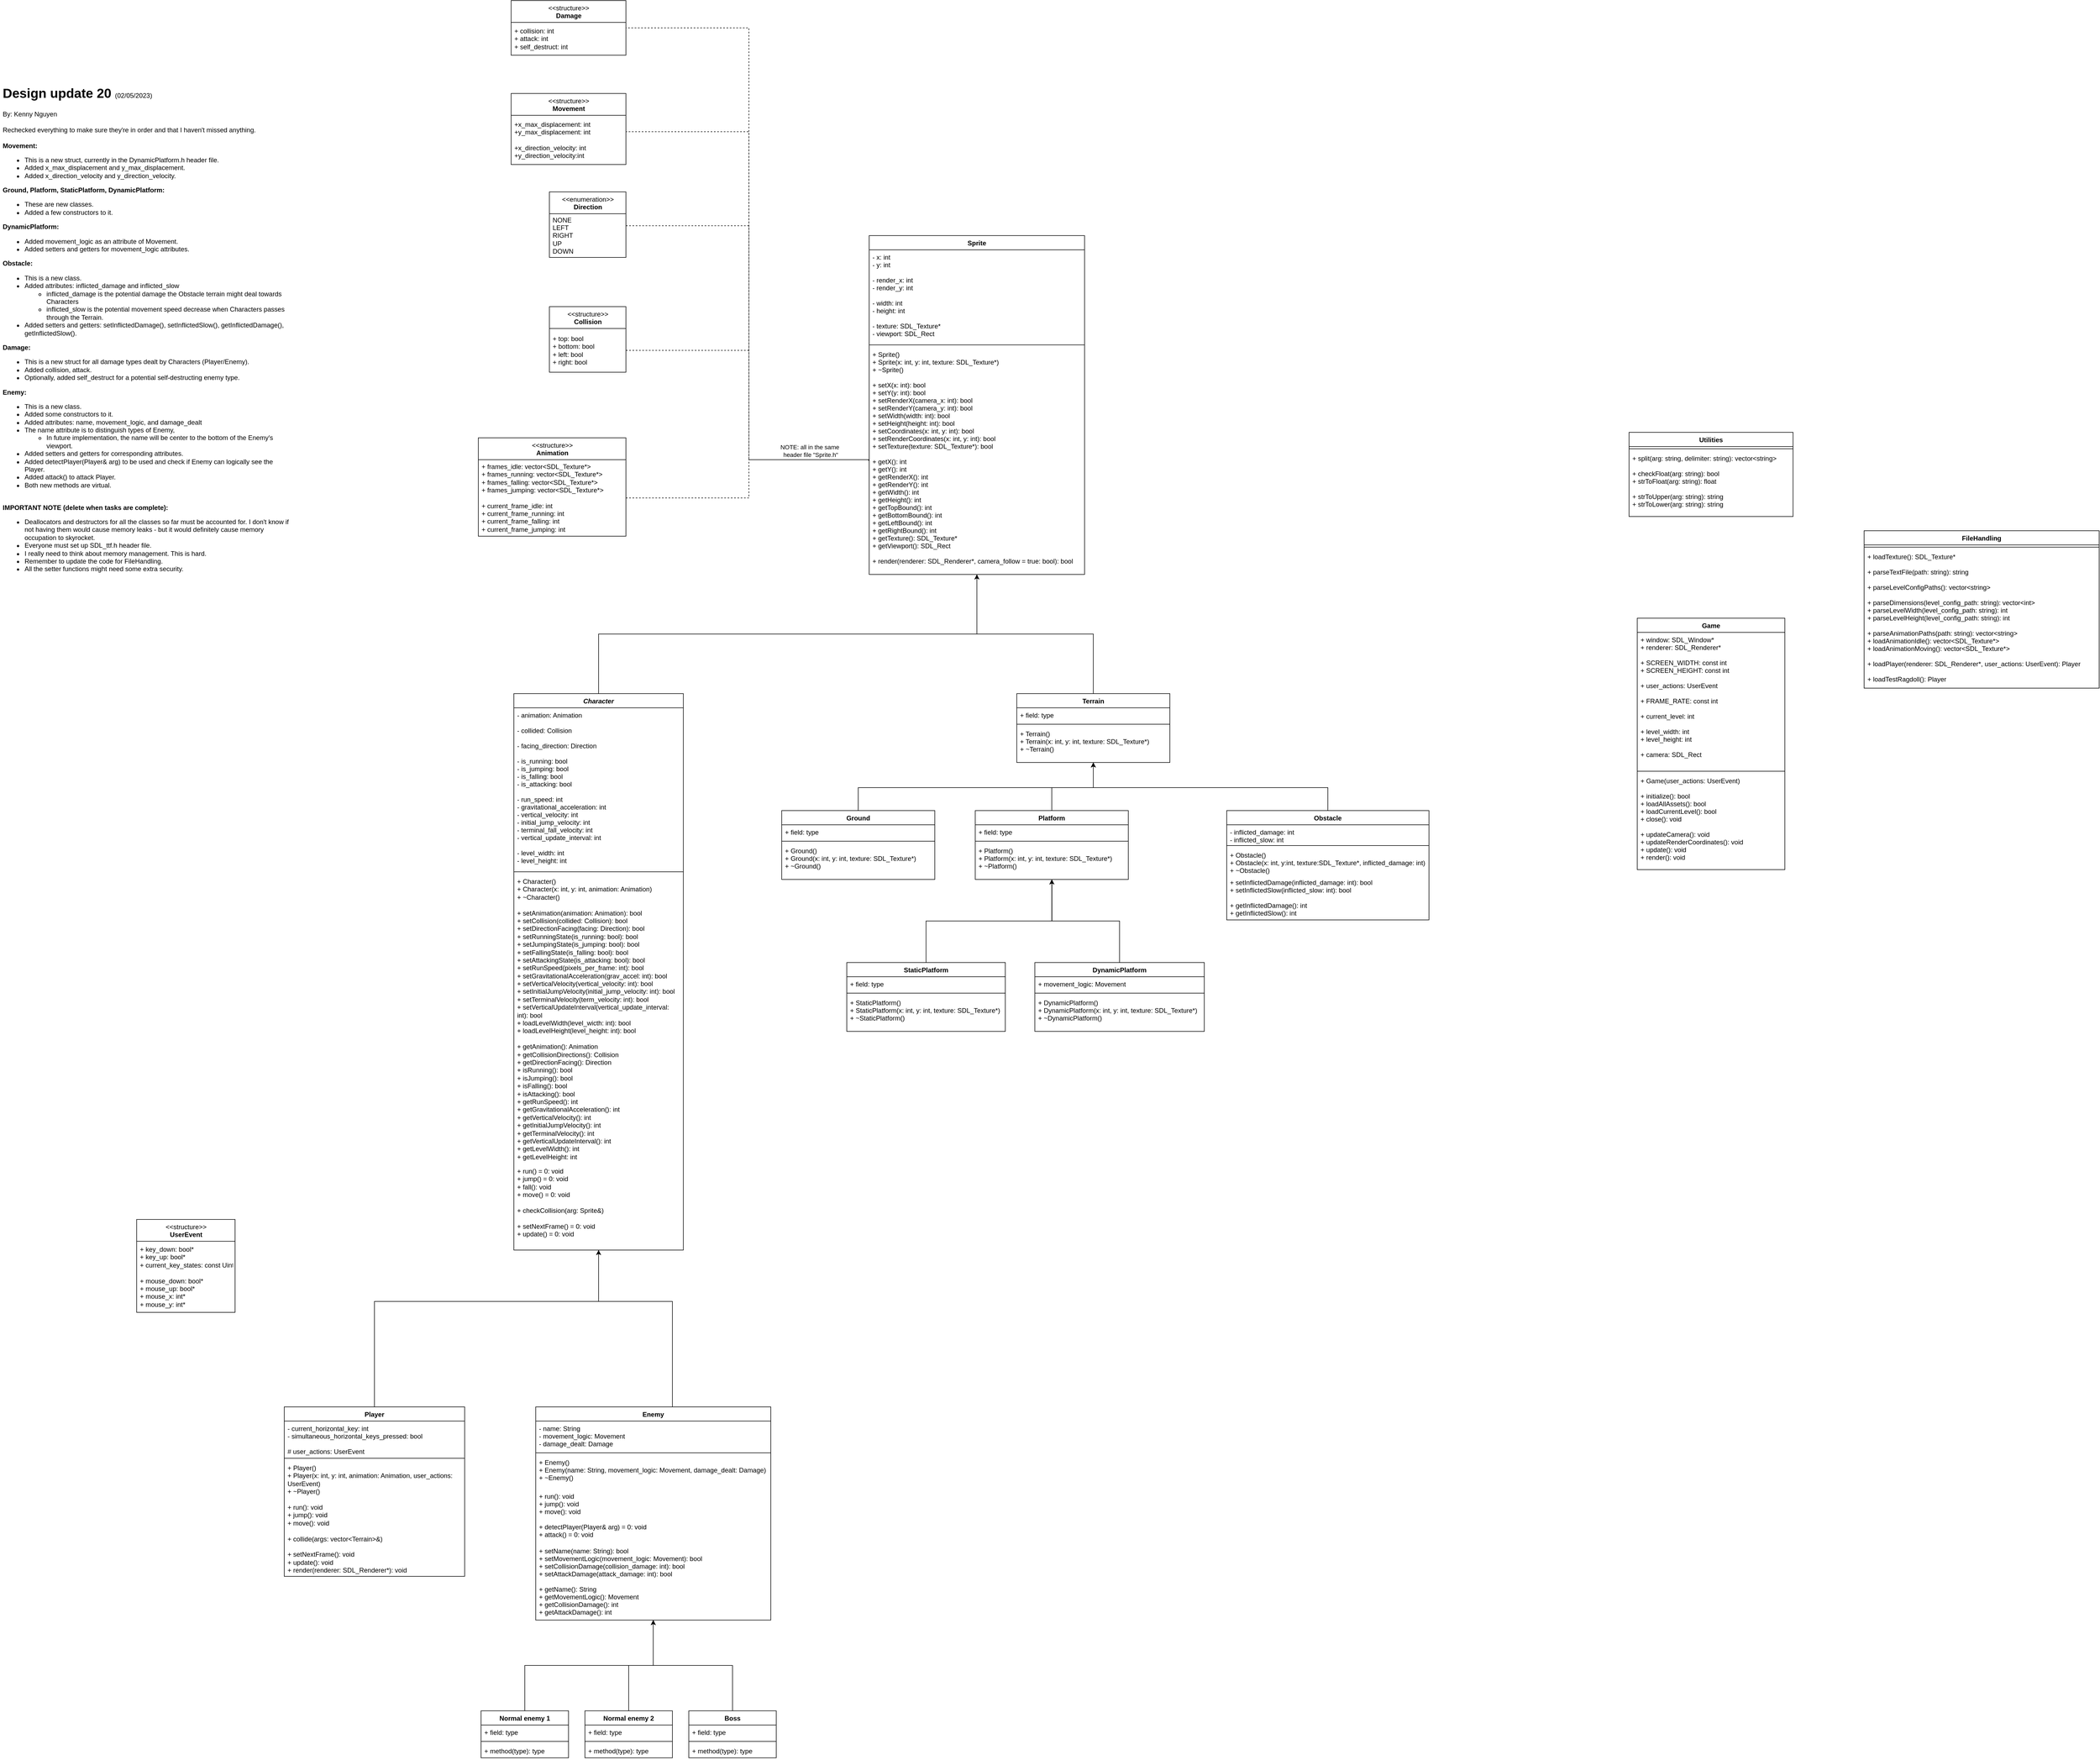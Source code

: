 <mxfile version="20.8.16" type="device"><diagram id="c8oBW-qjvavsfD2tW6SP" name="Page-1"><mxGraphModel dx="2528" dy="1613" grid="1" gridSize="10" guides="1" tooltips="1" connect="1" arrows="1" fold="1" page="1" pageScale="1" pageWidth="827" pageHeight="1169" math="0" shadow="0"><root><mxCell id="0"/><mxCell id="1" parent="0"/><mxCell id="VmwZhY8e53boBmnFLK-E-12" style="edgeStyle=orthogonalEdgeStyle;rounded=0;orthogonalLoop=1;jettySize=auto;html=1;exitX=0.5;exitY=0;exitDx=0;exitDy=0;entryX=0.5;entryY=1;entryDx=0;entryDy=0;" parent="1" source="VmwZhY8e53boBmnFLK-E-6" target="VmwZhY8e53boBmnFLK-E-1" edge="1"><mxGeometry relative="1" as="geometry"/></mxCell><mxCell id="VmwZhY8e53boBmnFLK-E-29" style="edgeStyle=orthogonalEdgeStyle;rounded=0;orthogonalLoop=1;jettySize=auto;html=1;exitX=0.5;exitY=0;exitDx=0;exitDy=0;entryX=0.5;entryY=1;entryDx=0;entryDy=0;" parent="1" source="VmwZhY8e53boBmnFLK-E-24" target="VmwZhY8e53boBmnFLK-E-1" edge="1"><mxGeometry relative="1" as="geometry"/></mxCell><mxCell id="VmwZhY8e53boBmnFLK-E-1" value="Sprite" style="swimlane;fontStyle=1;align=center;verticalAlign=top;childLayout=stackLayout;horizontal=1;startSize=26;horizontalStack=0;resizeParent=1;resizeParentMax=0;resizeLast=0;collapsible=1;marginBottom=0;" parent="1" vertex="1"><mxGeometry x="450" y="-530" width="394" height="620" as="geometry"/></mxCell><mxCell id="HVqvouQK4SkGRQXr1dEE-7" value="- x: int&#10;- y: int&#10;&#10;- render_x: int&#10;- render_y: int&#10;&#10;- width: int&#10;- height: int&#10;&#10;- texture: SDL_Texture*&#10;- viewport: SDL_Rect&#10;" style="text;strokeColor=none;fillColor=none;align=left;verticalAlign=top;spacingLeft=4;spacingRight=4;overflow=hidden;rotatable=0;points=[[0,0.5],[1,0.5]];portConstraint=eastwest;" parent="VmwZhY8e53boBmnFLK-E-1" vertex="1"><mxGeometry y="26" width="394" height="170" as="geometry"/></mxCell><mxCell id="VmwZhY8e53boBmnFLK-E-3" value="" style="line;strokeWidth=1;fillColor=none;align=left;verticalAlign=middle;spacingTop=-1;spacingLeft=3;spacingRight=3;rotatable=0;labelPosition=right;points=[];portConstraint=eastwest;strokeColor=inherit;" parent="VmwZhY8e53boBmnFLK-E-1" vertex="1"><mxGeometry y="196" width="394" height="8" as="geometry"/></mxCell><mxCell id="VmwZhY8e53boBmnFLK-E-4" value="+ Sprite()&#10;+ Sprite(x: int, y: int, texture: SDL_Texture*)&#10;+ ~Sprite()&#10;&#10;+ setX(x: int): bool&#10;+ setY(y: int): bool&#10;+ setRenderX(camera_x: int): bool&#10;+ setRenderY(camera_y: int): bool&#10;+ setWidth(width: int): bool&#10;+ setHeight(height: int): bool&#10;+ setCoordinates(x: int, y: int): bool&#10;+ setRenderCoordinates(x: int, y: int): bool&#10;+ setTexture(texture: SDL_Texture*): bool&#10;&#10;+ getX(): int&#10;+ getY(): int&#10;+ getRenderX(): int&#10;+ getRenderY(): int&#10;+ getWidth(): int&#10;+ getHeight(): int&#10;+ getTopBound(): int&#10;+ getBottomBound(): int&#10;+ getLeftBound(): int&#10;+ getRightBound(): int&#10;+ getTexture(): SDL_Texture*&#10;+ getViewport(): SDL_Rect&#10;&#10;+ render(renderer: SDL_Renderer*, camera_follow = true: bool): bool" style="text;strokeColor=none;fillColor=none;align=left;verticalAlign=top;spacingLeft=4;spacingRight=4;overflow=hidden;rotatable=0;points=[[0,0.5],[1,0.5]];portConstraint=eastwest;" parent="VmwZhY8e53boBmnFLK-E-1" vertex="1"><mxGeometry y="204" width="394" height="416" as="geometry"/></mxCell><mxCell id="4V4R_JJYXWXnv9Hz5UKI-4" style="edgeStyle=orthogonalEdgeStyle;rounded=0;orthogonalLoop=1;jettySize=auto;html=1;exitX=0.5;exitY=0;exitDx=0;exitDy=0;" parent="1" source="VmwZhY8e53boBmnFLK-E-14" target="VmwZhY8e53boBmnFLK-E-6" edge="1"><mxGeometry relative="1" as="geometry"><Array as="points"><mxPoint x="-455" y="1420"/><mxPoint x="-45" y="1420"/></Array><mxPoint x="-240" y="1280" as="sourcePoint"/></mxGeometry></mxCell><mxCell id="VmwZhY8e53boBmnFLK-E-6" value="Character" style="swimlane;fontStyle=3;align=center;verticalAlign=top;childLayout=stackLayout;horizontal=1;startSize=26;horizontalStack=0;resizeParent=1;resizeParentMax=0;resizeLast=0;collapsible=1;marginBottom=0;" parent="1" vertex="1"><mxGeometry x="-200" y="308" width="310" height="1018" as="geometry"/></mxCell><mxCell id="VmwZhY8e53boBmnFLK-E-7" value="- animation: Animation&#10;&#10;- collided: Collision&#10;&#10;- facing_direction: Direction&#10;&#10;- is_running: bool&#10;- is_jumping: bool&#10;- is_falling: bool&#10;- is_attacking: bool&#10;&#10;- run_speed: int&#10;- gravitational_acceleration: int&#10;- vertical_velocity: int&#10;- initial_jump_velocity: int&#10;- terminal_fall_velocity: int&#10;- vertical_update_interval: int&#10;&#10;- level_width: int&#10;- level_height: int&#10;" style="text;strokeColor=none;fillColor=none;align=left;verticalAlign=top;spacingLeft=4;spacingRight=4;overflow=hidden;rotatable=0;points=[[0,0.5],[1,0.5]];portConstraint=eastwest;" parent="VmwZhY8e53boBmnFLK-E-6" vertex="1"><mxGeometry y="26" width="310" height="296" as="geometry"/></mxCell><mxCell id="VmwZhY8e53boBmnFLK-E-8" value="" style="line;strokeWidth=1;fillColor=none;align=left;verticalAlign=middle;spacingTop=-1;spacingLeft=3;spacingRight=3;rotatable=0;labelPosition=right;points=[];portConstraint=eastwest;strokeColor=inherit;" parent="VmwZhY8e53boBmnFLK-E-6" vertex="1"><mxGeometry y="322" width="310" height="8" as="geometry"/></mxCell><mxCell id="vElbNnLoproLuncp5G4Q-2" value="+ Character()&#10;+ Character(x: int, y: int, animation: Animation)&#10;+ ~Character()&#10;&#10;+ setAnimation(animation: Animation): bool&#10;+ setCollision(collided: Collision): bool&#10;+ setDirectionFacing(facing: Direction): bool&#10;+ setRunningState(is_running: bool): bool&#10;+ setJumpingState(is_jumping: bool): bool&#10;+ setFallingState(is_falling: bool): bool&#10;+ setAttackingState(is_attacking: bool): bool&#10;+ setRunSpeed(pixels_per_frame: int): bool&#10;+ setGravitationalAcceleration(grav_accel: int): bool&#10;+ setVerticalVelocity(vertical_velocity: int): bool&#10;+ setInitialJumpVelocity(initial_jump_velocity: int): bool&#10;+ setTerminalVelocity(term_velocity: int): bool&#10;+ setVerticalUpdateInterval(vertical_update_interval: int): bool&#10;+ loadLevelWidth(level_wicth: int): bool&#10;+ loadLevelHeight(level_height: int): bool&#10;&#10;+ getAnimation(): Animation&#10;+ getCollisionDirections(): Collision&#10;+ getDirectionFacing(): Direction&#10;+ isRunning(): bool&#10;+ isJumping(): bool&#10;+ isFalling(): bool&#10;+ isAttacking(): bool&#10;+ getRunSpeed(): int&#10;+ getGravitationalAcceleration(): int&#10;+ getVerticalVelocity(): int&#10;+ getInitialJumpVelocity(): int&#10;+ getTerminalVelocity(): int&#10;+ getVerticalUpdateInterval(): int&#10;+ getLevelWidth(): int&#10;+ getLevelHeight: int" style="text;strokeColor=none;fillColor=none;align=left;verticalAlign=top;spacingLeft=4;spacingRight=4;overflow=hidden;rotatable=0;points=[[0,0.5],[1,0.5]];portConstraint=eastwest;whiteSpace=wrap;fontStyle=0" parent="VmwZhY8e53boBmnFLK-E-6" vertex="1"><mxGeometry y="330" width="310" height="530" as="geometry"/></mxCell><mxCell id="VmwZhY8e53boBmnFLK-E-9" value="+ run() = 0: void&#10;+ jump() = 0: void&#10;+ fall(): void&#10;+ move() = 0: void&#10;&#10;+ checkCollision(arg: Sprite&amp;)&#10;&#10;+ setNextFrame() = 0: void&#10;+ update() = 0: void" style="text;strokeColor=none;fillColor=none;align=left;verticalAlign=top;spacingLeft=4;spacingRight=4;overflow=hidden;rotatable=0;points=[[0,0.5],[1,0.5]];portConstraint=eastwest;whiteSpace=wrap;fontStyle=0" parent="VmwZhY8e53boBmnFLK-E-6" vertex="1"><mxGeometry y="860" width="310" height="158" as="geometry"/></mxCell><mxCell id="4V4R_JJYXWXnv9Hz5UKI-3" style="edgeStyle=orthogonalEdgeStyle;rounded=0;orthogonalLoop=1;jettySize=auto;html=1;exitX=0.5;exitY=0;exitDx=0;exitDy=0;" parent="1" source="VmwZhY8e53boBmnFLK-E-18" target="VmwZhY8e53boBmnFLK-E-6" edge="1"><mxGeometry relative="1" as="geometry"><Array as="points"><mxPoint x="90" y="1420"/><mxPoint x="-45" y="1420"/></Array></mxGeometry></mxCell><mxCell id="VmwZhY8e53boBmnFLK-E-14" value="Player" style="swimlane;fontStyle=1;align=center;verticalAlign=top;childLayout=stackLayout;horizontal=1;startSize=26;horizontalStack=0;resizeParent=1;resizeParentMax=0;resizeLast=0;collapsible=1;marginBottom=0;whiteSpace=wrap;" parent="1" vertex="1"><mxGeometry x="-620" y="1613" width="330" height="310" as="geometry"/></mxCell><mxCell id="VmwZhY8e53boBmnFLK-E-15" value="- current_horizontal_key: int&#10;- simultaneous_horizontal_keys_pressed: bool&#10;&#10;# user_actions: UserEvent" style="text;strokeColor=none;fillColor=none;align=left;verticalAlign=top;spacingLeft=4;spacingRight=4;overflow=hidden;rotatable=0;points=[[0,0.5],[1,0.5]];portConstraint=eastwest;" parent="VmwZhY8e53boBmnFLK-E-14" vertex="1"><mxGeometry y="26" width="330" height="64" as="geometry"/></mxCell><mxCell id="VmwZhY8e53boBmnFLK-E-16" value="" style="line;strokeWidth=1;fillColor=none;align=left;verticalAlign=middle;spacingTop=-1;spacingLeft=3;spacingRight=3;rotatable=0;labelPosition=right;points=[];portConstraint=eastwest;strokeColor=inherit;" parent="VmwZhY8e53boBmnFLK-E-14" vertex="1"><mxGeometry y="90" width="330" height="8" as="geometry"/></mxCell><mxCell id="VmwZhY8e53boBmnFLK-E-17" value="+ Player()&#10;+ Player(x: int, y: int, animation: Animation, user_actions: UserEvent)&#10;+ ~Player()&#10;&#10;+ run(): void&#10;+ jump(): void&#10;+ move(): void&#10;&#10;+ collide(args: vector&lt;Terrain&gt;&amp;)&#10;&#10;+ setNextFrame(): void&#10;+ update(): void&#10;+ render(renderer: SDL_Renderer*): void" style="text;strokeColor=none;fillColor=none;align=left;verticalAlign=top;spacingLeft=4;spacingRight=4;overflow=hidden;rotatable=0;points=[[0,0.5],[1,0.5]];portConstraint=eastwest;whiteSpace=wrap;fontStyle=0" parent="VmwZhY8e53boBmnFLK-E-14" vertex="1"><mxGeometry y="98" width="330" height="212" as="geometry"/></mxCell><mxCell id="VmwZhY8e53boBmnFLK-E-58" style="edgeStyle=orthogonalEdgeStyle;rounded=0;orthogonalLoop=1;jettySize=auto;html=1;exitX=0.5;exitY=0;exitDx=0;exitDy=0;entryX=0.5;entryY=1;entryDx=0;entryDy=0;" parent="1" source="VmwZhY8e53boBmnFLK-E-49" target="VmwZhY8e53boBmnFLK-E-18" edge="1"><mxGeometry relative="1" as="geometry"/></mxCell><mxCell id="VmwZhY8e53boBmnFLK-E-65" style="edgeStyle=orthogonalEdgeStyle;rounded=0;orthogonalLoop=1;jettySize=auto;html=1;exitX=0.5;exitY=0;exitDx=0;exitDy=0;entryX=0.5;entryY=1;entryDx=0;entryDy=0;" parent="1" source="VmwZhY8e53boBmnFLK-E-61" target="VmwZhY8e53boBmnFLK-E-18" edge="1"><mxGeometry relative="1" as="geometry"/></mxCell><mxCell id="VmwZhY8e53boBmnFLK-E-74" style="edgeStyle=orthogonalEdgeStyle;rounded=0;orthogonalLoop=1;jettySize=auto;html=1;exitX=0.5;exitY=1;exitDx=0;exitDy=0;entryX=0.5;entryY=0;entryDx=0;entryDy=0;startArrow=classic;startFill=1;endArrow=none;endFill=0;" parent="1" source="VmwZhY8e53boBmnFLK-E-18" target="VmwZhY8e53boBmnFLK-E-45" edge="1"><mxGeometry relative="1" as="geometry"/></mxCell><mxCell id="VmwZhY8e53boBmnFLK-E-18" value="Enemy" style="swimlane;fontStyle=1;align=center;verticalAlign=top;childLayout=stackLayout;horizontal=1;startSize=26;horizontalStack=0;resizeParent=1;resizeParentMax=0;resizeLast=0;collapsible=1;marginBottom=0;" parent="1" vertex="1"><mxGeometry x="-160" y="1613" width="430" height="390" as="geometry"/></mxCell><mxCell id="VmwZhY8e53boBmnFLK-E-19" value="- name: String&#10;- movement_logic: Movement&#10;- damage_dealt: Damage" style="text;strokeColor=none;fillColor=none;align=left;verticalAlign=top;spacingLeft=4;spacingRight=4;overflow=hidden;rotatable=0;points=[[0,0.5],[1,0.5]];portConstraint=eastwest;" parent="VmwZhY8e53boBmnFLK-E-18" vertex="1"><mxGeometry y="26" width="430" height="54" as="geometry"/></mxCell><mxCell id="VmwZhY8e53boBmnFLK-E-20" value="" style="line;strokeWidth=1;fillColor=none;align=left;verticalAlign=middle;spacingTop=-1;spacingLeft=3;spacingRight=3;rotatable=0;labelPosition=right;points=[];portConstraint=eastwest;strokeColor=inherit;" parent="VmwZhY8e53boBmnFLK-E-18" vertex="1"><mxGeometry y="80" width="430" height="8" as="geometry"/></mxCell><mxCell id="MCCBRReVGyttfJU6ssxY-33" value="+ Enemy()&#10;+ Enemy(name: String, movement_logic: Movement, damage_dealt: Damage)&#10;+ ~Enemy()" style="text;strokeColor=none;fillColor=none;align=left;verticalAlign=top;spacingLeft=4;spacingRight=4;overflow=hidden;rotatable=0;points=[[0,0.5],[1,0.5]];portConstraint=eastwest;" parent="VmwZhY8e53boBmnFLK-E-18" vertex="1"><mxGeometry y="88" width="430" height="62" as="geometry"/></mxCell><mxCell id="VmwZhY8e53boBmnFLK-E-21" value="+ run(): void&#10;+ jump(): void&#10;+ move(): void&#10;&#10;+ detectPlayer(Player&amp; arg) = 0: void&#10;+ attack() = 0: void" style="text;strokeColor=none;fillColor=none;align=left;verticalAlign=top;spacingLeft=4;spacingRight=4;overflow=hidden;rotatable=0;points=[[0,0.5],[1,0.5]];portConstraint=eastwest;" parent="VmwZhY8e53boBmnFLK-E-18" vertex="1"><mxGeometry y="150" width="430" height="100" as="geometry"/></mxCell><mxCell id="MCCBRReVGyttfJU6ssxY-34" value="+ setName(name: String): bool&#10;+ setMovementLogic(movement_logic: Movement): bool&#10;+ setCollisionDamage(collision_damage: int): bool&#10;+ setAttackDamage(attack_damage: int): bool" style="text;strokeColor=none;fillColor=none;align=left;verticalAlign=top;spacingLeft=4;spacingRight=4;overflow=hidden;rotatable=0;points=[[0,0.5],[1,0.5]];portConstraint=eastwest;" parent="VmwZhY8e53boBmnFLK-E-18" vertex="1"><mxGeometry y="250" width="430" height="70" as="geometry"/></mxCell><mxCell id="MCCBRReVGyttfJU6ssxY-35" value="+ getName(): String&#10;+ getMovementLogic(): Movement&#10;+ getCollisionDamage(): int&#10;+ getAttackDamage(): int" style="text;strokeColor=none;fillColor=none;align=left;verticalAlign=top;spacingLeft=4;spacingRight=4;overflow=hidden;rotatable=0;points=[[0,0.5],[1,0.5]];portConstraint=eastwest;" parent="VmwZhY8e53boBmnFLK-E-18" vertex="1"><mxGeometry y="320" width="430" height="70" as="geometry"/></mxCell><mxCell id="VmwZhY8e53boBmnFLK-E-24" value="Terrain" style="swimlane;fontStyle=1;align=center;verticalAlign=top;childLayout=stackLayout;horizontal=1;startSize=26;horizontalStack=0;resizeParent=1;resizeParentMax=0;resizeLast=0;collapsible=1;marginBottom=0;" parent="1" vertex="1"><mxGeometry x="720" y="308" width="280" height="126" as="geometry"/></mxCell><mxCell id="VmwZhY8e53boBmnFLK-E-25" value="+ field: type" style="text;strokeColor=none;fillColor=none;align=left;verticalAlign=top;spacingLeft=4;spacingRight=4;overflow=hidden;rotatable=0;points=[[0,0.5],[1,0.5]];portConstraint=eastwest;" parent="VmwZhY8e53boBmnFLK-E-24" vertex="1"><mxGeometry y="26" width="280" height="26" as="geometry"/></mxCell><mxCell id="VmwZhY8e53boBmnFLK-E-26" value="" style="line;strokeWidth=1;fillColor=none;align=left;verticalAlign=middle;spacingTop=-1;spacingLeft=3;spacingRight=3;rotatable=0;labelPosition=right;points=[];portConstraint=eastwest;strokeColor=inherit;" parent="VmwZhY8e53boBmnFLK-E-24" vertex="1"><mxGeometry y="52" width="280" height="8" as="geometry"/></mxCell><mxCell id="VmwZhY8e53boBmnFLK-E-27" value="+ Terrain()&#10;+ Terrain(x: int, y: int, texture: SDL_Texture*)&#10;+ ~Terrain()" style="text;strokeColor=none;fillColor=none;align=left;verticalAlign=top;spacingLeft=4;spacingRight=4;overflow=hidden;rotatable=0;points=[[0,0.5],[1,0.5]];portConstraint=eastwest;" parent="VmwZhY8e53boBmnFLK-E-24" vertex="1"><mxGeometry y="60" width="280" height="66" as="geometry"/></mxCell><mxCell id="VmwZhY8e53boBmnFLK-E-45" value="Normal enemy 1" style="swimlane;fontStyle=1;align=center;verticalAlign=top;childLayout=stackLayout;horizontal=1;startSize=26;horizontalStack=0;resizeParent=1;resizeParentMax=0;resizeLast=0;collapsible=1;marginBottom=0;" parent="1" vertex="1"><mxGeometry x="-260" y="2169" width="160" height="86" as="geometry"/></mxCell><mxCell id="VmwZhY8e53boBmnFLK-E-46" value="+ field: type" style="text;strokeColor=none;fillColor=none;align=left;verticalAlign=top;spacingLeft=4;spacingRight=4;overflow=hidden;rotatable=0;points=[[0,0.5],[1,0.5]];portConstraint=eastwest;" parent="VmwZhY8e53boBmnFLK-E-45" vertex="1"><mxGeometry y="26" width="160" height="26" as="geometry"/></mxCell><mxCell id="VmwZhY8e53boBmnFLK-E-47" value="" style="line;strokeWidth=1;fillColor=none;align=left;verticalAlign=middle;spacingTop=-1;spacingLeft=3;spacingRight=3;rotatable=0;labelPosition=right;points=[];portConstraint=eastwest;strokeColor=inherit;" parent="VmwZhY8e53boBmnFLK-E-45" vertex="1"><mxGeometry y="52" width="160" height="8" as="geometry"/></mxCell><mxCell id="VmwZhY8e53boBmnFLK-E-48" value="+ method(type): type" style="text;strokeColor=none;fillColor=none;align=left;verticalAlign=top;spacingLeft=4;spacingRight=4;overflow=hidden;rotatable=0;points=[[0,0.5],[1,0.5]];portConstraint=eastwest;" parent="VmwZhY8e53boBmnFLK-E-45" vertex="1"><mxGeometry y="60" width="160" height="26" as="geometry"/></mxCell><mxCell id="VmwZhY8e53boBmnFLK-E-49" value="Normal enemy 2" style="swimlane;fontStyle=1;align=center;verticalAlign=top;childLayout=stackLayout;horizontal=1;startSize=26;horizontalStack=0;resizeParent=1;resizeParentMax=0;resizeLast=0;collapsible=1;marginBottom=0;" parent="1" vertex="1"><mxGeometry x="-70" y="2169" width="160" height="86" as="geometry"/></mxCell><mxCell id="VmwZhY8e53boBmnFLK-E-50" value="+ field: type" style="text;strokeColor=none;fillColor=none;align=left;verticalAlign=top;spacingLeft=4;spacingRight=4;overflow=hidden;rotatable=0;points=[[0,0.5],[1,0.5]];portConstraint=eastwest;" parent="VmwZhY8e53boBmnFLK-E-49" vertex="1"><mxGeometry y="26" width="160" height="26" as="geometry"/></mxCell><mxCell id="VmwZhY8e53boBmnFLK-E-51" value="" style="line;strokeWidth=1;fillColor=none;align=left;verticalAlign=middle;spacingTop=-1;spacingLeft=3;spacingRight=3;rotatable=0;labelPosition=right;points=[];portConstraint=eastwest;strokeColor=inherit;" parent="VmwZhY8e53boBmnFLK-E-49" vertex="1"><mxGeometry y="52" width="160" height="8" as="geometry"/></mxCell><mxCell id="VmwZhY8e53boBmnFLK-E-52" value="+ method(type): type" style="text;strokeColor=none;fillColor=none;align=left;verticalAlign=top;spacingLeft=4;spacingRight=4;overflow=hidden;rotatable=0;points=[[0,0.5],[1,0.5]];portConstraint=eastwest;" parent="VmwZhY8e53boBmnFLK-E-49" vertex="1"><mxGeometry y="60" width="160" height="26" as="geometry"/></mxCell><mxCell id="VmwZhY8e53boBmnFLK-E-61" value="Boss" style="swimlane;fontStyle=1;align=center;verticalAlign=top;childLayout=stackLayout;horizontal=1;startSize=26;horizontalStack=0;resizeParent=1;resizeParentMax=0;resizeLast=0;collapsible=1;marginBottom=0;" parent="1" vertex="1"><mxGeometry x="120" y="2169" width="160" height="86" as="geometry"/></mxCell><mxCell id="VmwZhY8e53boBmnFLK-E-62" value="+ field: type" style="text;strokeColor=none;fillColor=none;align=left;verticalAlign=top;spacingLeft=4;spacingRight=4;overflow=hidden;rotatable=0;points=[[0,0.5],[1,0.5]];portConstraint=eastwest;" parent="VmwZhY8e53boBmnFLK-E-61" vertex="1"><mxGeometry y="26" width="160" height="26" as="geometry"/></mxCell><mxCell id="VmwZhY8e53boBmnFLK-E-63" value="" style="line;strokeWidth=1;fillColor=none;align=left;verticalAlign=middle;spacingTop=-1;spacingLeft=3;spacingRight=3;rotatable=0;labelPosition=right;points=[];portConstraint=eastwest;strokeColor=inherit;" parent="VmwZhY8e53boBmnFLK-E-61" vertex="1"><mxGeometry y="52" width="160" height="8" as="geometry"/></mxCell><mxCell id="VmwZhY8e53boBmnFLK-E-64" value="+ method(type): type" style="text;strokeColor=none;fillColor=none;align=left;verticalAlign=top;spacingLeft=4;spacingRight=4;overflow=hidden;rotatable=0;points=[[0,0.5],[1,0.5]];portConstraint=eastwest;" parent="VmwZhY8e53boBmnFLK-E-61" vertex="1"><mxGeometry y="60" width="160" height="26" as="geometry"/></mxCell><mxCell id="VmwZhY8e53boBmnFLK-E-66" value="FileHandling" style="swimlane;fontStyle=1;align=center;verticalAlign=top;childLayout=stackLayout;horizontal=1;startSize=26;horizontalStack=0;resizeParent=1;resizeParentMax=0;resizeLast=0;collapsible=1;marginBottom=0;" parent="1" vertex="1"><mxGeometry x="2270" y="10" width="430" height="288" as="geometry"/></mxCell><mxCell id="VmwZhY8e53boBmnFLK-E-68" value="" style="line;strokeWidth=1;fillColor=none;align=left;verticalAlign=middle;spacingTop=-1;spacingLeft=3;spacingRight=3;rotatable=0;labelPosition=right;points=[];portConstraint=eastwest;strokeColor=inherit;" parent="VmwZhY8e53boBmnFLK-E-66" vertex="1"><mxGeometry y="26" width="430" height="8" as="geometry"/></mxCell><mxCell id="VmwZhY8e53boBmnFLK-E-69" value="+ loadTexture(): SDL_Texture*&#10;&#10;+ parseTextFile(path: string): string&#10;&#10;+ parseLevelConfigPaths(): vector&lt;string&gt;&#10;&#10;+ parseDimensions(level_config_path: string): vector&lt;int&gt;&#10;+ parseLevelWidth(level_config_path: string): int&#10;+ parseLevelHeight(level_config_path: string): int&#10;&#10;+ parseAnimationPaths(path: string): vector&lt;string&gt;&#10;+ loadAnimationIdle(): vector&lt;SDL_Texture*&gt;&#10;+ loadAnimationMoving(): vector&lt;SDL_Texture*&gt;&#10;&#10;+ loadPlayer(renderer: SDL_Renderer*, user_actions: UserEvent): Player&#10;&#10;+ loadTestRagdoll(): Player&#10;" style="text;strokeColor=none;fillColor=none;align=left;verticalAlign=top;spacingLeft=4;spacingRight=4;overflow=hidden;rotatable=0;points=[[0,0.5],[1,0.5]];portConstraint=eastwest;" parent="VmwZhY8e53boBmnFLK-E-66" vertex="1"><mxGeometry y="34" width="430" height="254" as="geometry"/></mxCell><mxCell id="VmwZhY8e53boBmnFLK-E-70" value="Game" style="swimlane;fontStyle=1;align=center;verticalAlign=top;childLayout=stackLayout;horizontal=1;startSize=26;horizontalStack=0;resizeParent=1;resizeParentMax=0;resizeLast=0;collapsible=1;marginBottom=0;" parent="1" vertex="1"><mxGeometry x="1855" y="170" width="270" height="460" as="geometry"/></mxCell><mxCell id="VmwZhY8e53boBmnFLK-E-71" value="+ window: SDL_Window*&#10;+ renderer: SDL_Renderer*&#10;&#10;+ SCREEN_WIDTH: const int&#10;+ SCREEN_HEIGHT: const int&#10;&#10;+ user_actions: UserEvent&#10;&#10;+ FRAME_RATE: const int&#10;&#10;+ current_level: int&#10;&#10;+ level_width: int&#10;+ level_height: int&#10;&#10;+ camera: SDL_Rect&#10;" style="text;strokeColor=none;fillColor=none;align=left;verticalAlign=top;spacingLeft=4;spacingRight=4;overflow=hidden;rotatable=0;points=[[0,0.5],[1,0.5]];portConstraint=eastwest;" parent="VmwZhY8e53boBmnFLK-E-70" vertex="1"><mxGeometry y="26" width="270" height="250" as="geometry"/></mxCell><mxCell id="VmwZhY8e53boBmnFLK-E-72" value="" style="line;strokeWidth=1;fillColor=none;align=left;verticalAlign=middle;spacingTop=-1;spacingLeft=3;spacingRight=3;rotatable=0;labelPosition=right;points=[];portConstraint=eastwest;strokeColor=inherit;" parent="VmwZhY8e53boBmnFLK-E-70" vertex="1"><mxGeometry y="276" width="270" height="8" as="geometry"/></mxCell><mxCell id="VmwZhY8e53boBmnFLK-E-73" value="+ Game(user_actions: UserEvent)&#10;&#10;+ initialize(): bool&#10;+ loadAllAssets(): bool&#10;+ loadCurrentLevel(): bool&#10;+ close(): void&#10;&#10;+ updateCamera(): void&#10;+ updateRenderCoordinates(): void&#10;+ update(): void&#10;+ render(): void" style="text;strokeColor=none;fillColor=none;align=left;verticalAlign=top;spacingLeft=4;spacingRight=4;overflow=hidden;rotatable=0;points=[[0,0.5],[1,0.5]];portConstraint=eastwest;" parent="VmwZhY8e53boBmnFLK-E-70" vertex="1"><mxGeometry y="284" width="270" height="176" as="geometry"/></mxCell><mxCell id="3EYU0iMUAdLwsTVJCIpS-1" value="Utilities" style="swimlane;fontStyle=1;align=center;verticalAlign=top;childLayout=stackLayout;horizontal=1;startSize=26;horizontalStack=0;resizeParent=1;resizeParentMax=0;resizeLast=0;collapsible=1;marginBottom=0;" parent="1" vertex="1"><mxGeometry x="1840" y="-170" width="300" height="154" as="geometry"/></mxCell><mxCell id="3EYU0iMUAdLwsTVJCIpS-3" value="" style="line;strokeWidth=1;fillColor=none;align=left;verticalAlign=middle;spacingTop=-1;spacingLeft=3;spacingRight=3;rotatable=0;labelPosition=right;points=[];portConstraint=eastwest;strokeColor=inherit;" parent="3EYU0iMUAdLwsTVJCIpS-1" vertex="1"><mxGeometry y="26" width="300" height="8" as="geometry"/></mxCell><mxCell id="3EYU0iMUAdLwsTVJCIpS-4" value="+ split(arg: string, delimiter: string): vector&lt;string&gt; &#10;&#10;+ checkFloat(arg: string): bool&#10;+ strToFloat(arg: string): float&#10;&#10;+ strToUpper(arg: string): string&#10;+ strToLower(arg: string): string" style="text;strokeColor=none;fillColor=none;align=left;verticalAlign=top;spacingLeft=4;spacingRight=4;overflow=hidden;rotatable=0;points=[[0,0.5],[1,0.5]];portConstraint=eastwest;" parent="3EYU0iMUAdLwsTVJCIpS-1" vertex="1"><mxGeometry y="34" width="300" height="120" as="geometry"/></mxCell><mxCell id="vElbNnLoproLuncp5G4Q-1" value="&lt;h1&gt;Design update 20&amp;nbsp;&lt;span style=&quot;font-weight: normal;&quot;&gt;&lt;font style=&quot;font-size: 12px;&quot;&gt;(02/05/2023)&lt;/font&gt;&lt;/span&gt;&lt;/h1&gt;&lt;div&gt;&lt;span style=&quot;font-weight: normal;&quot;&gt;&lt;font style=&quot;font-size: 12px;&quot;&gt;By: Kenny Nguyen&lt;/font&gt;&lt;/span&gt;&lt;/div&gt;&lt;div&gt;&lt;br&gt;&lt;/div&gt;&lt;div&gt;Rechecked everything to make sure they're in order and that I haven't missed anything.&lt;/div&gt;&lt;div&gt;&lt;br&gt;&lt;/div&gt;&lt;div style=&quot;border-color: var(--border-color);&quot;&gt;&lt;b style=&quot;background-color: initial; border-color: var(--border-color);&quot;&gt;Movement:&lt;/b&gt;&lt;br&gt;&lt;/div&gt;&lt;div style=&quot;border-color: var(--border-color);&quot;&gt;&lt;div style=&quot;border-color: var(--border-color);&quot;&gt;&lt;b style=&quot;border-color: var(--border-color);&quot;&gt;&lt;div style=&quot;border-color: var(--border-color); font-weight: 400;&quot;&gt;&lt;ul style=&quot;border-color: var(--border-color);&quot;&gt;&lt;li style=&quot;border-color: var(--border-color);&quot;&gt;This is a new struct, currently in the DynamicPlatform.h header file.&lt;/li&gt;&lt;li style=&quot;border-color: var(--border-color);&quot;&gt;Added x_max_displacement and y_max_displacement.&lt;/li&gt;&lt;li style=&quot;border-color: var(--border-color);&quot;&gt;Added x_direction_velocity and y_direction_velocity.&lt;/li&gt;&lt;/ul&gt;&lt;/div&gt;&lt;/b&gt;&lt;/div&gt;&lt;div style=&quot;border-color: var(--border-color);&quot;&gt;&lt;b style=&quot;border-color: var(--border-color);&quot;&gt;Ground, Platform, StaticPlatform, DynamicPlatform:&lt;/b&gt;&lt;/div&gt;&lt;div style=&quot;border-color: var(--border-color);&quot;&gt;&lt;ul&gt;&lt;li&gt;These are new classes.&lt;/li&gt;&lt;li&gt;Added a few constructors to it.&lt;/li&gt;&lt;/ul&gt;&lt;div&gt;&lt;b&gt;DynamicPlatform:&lt;/b&gt;&lt;/div&gt;&lt;div&gt;&lt;ul&gt;&lt;li&gt;Added movement_logic as an attribute of Movement.&lt;/li&gt;&lt;li&gt;Added setters and getters for movement_logic attributes.&lt;/li&gt;&lt;/ul&gt;&lt;/div&gt;&lt;/div&gt;&lt;/div&gt;&lt;div&gt;&lt;b style=&quot;background-color: initial; border-color: var(--border-color);&quot;&gt;Obstacle:&lt;/b&gt;&lt;/div&gt;&lt;div&gt;&lt;ul&gt;&lt;li&gt;This is a new class.&lt;/li&gt;&lt;li&gt;Added attributes: inflicted_damage and inflicted_slow&lt;/li&gt;&lt;ul&gt;&lt;li&gt;inflicted_damage is the potential damage the Obstacle terrain might deal towards Characters&lt;/li&gt;&lt;li&gt;inflicted_slow is the potential movement speed decrease when Characters passes through the Terrain.&lt;/li&gt;&lt;/ul&gt;&lt;li&gt;Added setters and getters: setInflictedDamage(), setInflictedSlow(), getInflictedDamage(), getInflictedSlow().&lt;/li&gt;&lt;/ul&gt;&lt;div&gt;&lt;b&gt;Damage:&lt;/b&gt;&lt;/div&gt;&lt;/div&gt;&lt;div&gt;&lt;ul&gt;&lt;li&gt;This is a new struct for all damage types dealt by Characters (Player/Enemy).&lt;/li&gt;&lt;li&gt;Added collision, attack.&lt;/li&gt;&lt;li&gt;Optionally, added self_destruct for a potential self-destructing enemy type.&lt;/li&gt;&lt;/ul&gt;&lt;/div&gt;&lt;div&gt;&lt;b style=&quot;background-color: initial;&quot;&gt;Enemy:&lt;/b&gt;&lt;/div&gt;&lt;div&gt;&lt;ul&gt;&lt;li&gt;This is a new class.&lt;/li&gt;&lt;li style=&quot;border-color: var(--border-color);&quot;&gt;Added some constructors to it.&lt;/li&gt;&lt;li&gt;Added attributes: name, movement_logic, and damage_dealt&lt;/li&gt;&lt;li&gt;The name attribute is to distinguish types of Enemy,&amp;nbsp;&lt;/li&gt;&lt;ul&gt;&lt;li&gt;In future implementation, the name will be center to the bottom of the Enemy's viewport.&lt;/li&gt;&lt;/ul&gt;&lt;li&gt;Added setters and getters for corresponding attributes.&lt;/li&gt;&lt;li&gt;Added detectPlayer(Player&amp;amp; arg) to be used and check if Enemy can logically see the Player.&lt;/li&gt;&lt;li&gt;Added attack() to attack Player.&lt;/li&gt;&lt;li&gt;Both new methods are virtual.&lt;/li&gt;&lt;/ul&gt;&lt;/div&gt;&lt;div&gt;&lt;b style=&quot;background-color: initial;&quot;&gt;&lt;br&gt;&lt;/b&gt;&lt;/div&gt;&lt;div&gt;&lt;b style=&quot;background-color: initial;&quot;&gt;IMPORTANT NOTE (delete when tasks are complete):&lt;/b&gt;&lt;br&gt;&lt;/div&gt;&lt;div&gt;&lt;div&gt;&lt;ul&gt;&lt;li&gt;Deallocators and destructors for all the classes so far must be accounted for. I don't know if not having them would cause memory leaks - but it would definitely cause memory occupation to skyrocket.&lt;/li&gt;&lt;li&gt;Everyone must set up SDL_ttf.h header file.&lt;/li&gt;&lt;li&gt;I really need to think about memory management. This is hard.&lt;/li&gt;&lt;li&gt;Remember to update the code for FileHandling.&lt;/li&gt;&lt;li&gt;All the setter functions might need some extra security.&lt;/li&gt;&lt;/ul&gt;&lt;b&gt;&lt;/b&gt;&lt;/div&gt;&lt;/div&gt;" style="text;html=1;strokeColor=none;fillColor=none;spacing=5;spacingTop=-20;whiteSpace=wrap;overflow=hidden;rounded=0;" parent="1" vertex="1"><mxGeometry x="-1140" y="-810" width="540" height="900" as="geometry"/></mxCell><mxCell id="lXeaLF6-XfjT0-nt_kbf-1" value="&amp;lt;&amp;lt;enumeration&amp;gt;&amp;gt;&lt;br&gt;&lt;b&gt;Direction&lt;/b&gt;" style="swimlane;fontStyle=0;align=center;verticalAlign=top;childLayout=stackLayout;horizontal=1;startSize=40;horizontalStack=0;resizeParent=1;resizeParentMax=0;resizeLast=0;collapsible=0;marginBottom=0;html=1;" parent="1" vertex="1"><mxGeometry x="-135" y="-610" width="140" height="120" as="geometry"/></mxCell><mxCell id="lXeaLF6-XfjT0-nt_kbf-2" value="NONE&lt;br&gt;LEFT&amp;nbsp;&lt;br&gt;RIGHT&lt;br&gt;UP&lt;br&gt;DOWN" style="text;html=1;strokeColor=none;fillColor=none;align=left;verticalAlign=middle;spacingLeft=4;spacingRight=4;overflow=hidden;rotatable=0;points=[[0,0.5],[1,0.5]];portConstraint=eastwest;" parent="lXeaLF6-XfjT0-nt_kbf-1" vertex="1"><mxGeometry y="40" width="140" height="80" as="geometry"/></mxCell><mxCell id="lXeaLF6-XfjT0-nt_kbf-15" value="&amp;lt;&amp;lt;structure&amp;gt;&amp;gt;&lt;br&gt;&lt;b&gt;UserEvent&lt;/b&gt;" style="swimlane;fontStyle=0;align=center;verticalAlign=top;childLayout=stackLayout;horizontal=1;startSize=40;horizontalStack=0;resizeParent=1;resizeParentMax=0;resizeLast=0;collapsible=0;marginBottom=0;html=1;" parent="1" vertex="1"><mxGeometry x="-890" y="1270" width="180" height="170" as="geometry"/></mxCell><mxCell id="lXeaLF6-XfjT0-nt_kbf-16" value="+ key_down: bool*&lt;br&gt;+ key_up: bool*&lt;br&gt;+ current_key_states: const Uint8*&lt;br&gt;&lt;br&gt;+ mouse_down: bool*&lt;br&gt;+ mouse_up: bool*&lt;br&gt;+ mouse_x: int*&lt;br&gt;+ mouse_y: int*" style="text;html=1;strokeColor=none;fillColor=none;align=left;verticalAlign=middle;spacingLeft=4;spacingRight=4;overflow=hidden;rotatable=0;points=[[0,0.5],[1,0.5]];portConstraint=eastwest;" parent="lXeaLF6-XfjT0-nt_kbf-15" vertex="1"><mxGeometry y="40" width="180" height="130" as="geometry"/></mxCell><mxCell id="Vs5cL1D6ZM2CkSQ65WTO-1" value="&amp;lt;&amp;lt;structure&amp;gt;&amp;gt;&lt;br&gt;&lt;b&gt;Animation&lt;/b&gt;" style="swimlane;fontStyle=0;align=center;verticalAlign=top;childLayout=stackLayout;horizontal=1;startSize=40;horizontalStack=0;resizeParent=1;resizeParentMax=0;resizeLast=0;collapsible=0;marginBottom=0;html=1;" parent="1" vertex="1"><mxGeometry x="-265" y="-160" width="270" height="180" as="geometry"/></mxCell><mxCell id="Vs5cL1D6ZM2CkSQ65WTO-2" value="+ frames_idle: vector&amp;lt;SDL_Texture*&amp;gt;&lt;br&gt;+ frames_running: vector&amp;lt;SDL_Texture*&amp;gt;&lt;br&gt;+ frames_falling: vector&amp;lt;SDL_Texture*&amp;gt;&lt;br&gt;+ frames_jumping: vector&amp;lt;SDL_Texture*&amp;gt;&lt;br&gt;&lt;br&gt;+ current_frame_idle: int&lt;br&gt;+ current_frame_running: int&lt;br&gt;+ current_frame_falling: int&lt;br&gt;+ current_frame_jumping: int" style="text;html=1;strokeColor=none;fillColor=none;align=left;verticalAlign=middle;spacingLeft=4;spacingRight=4;overflow=hidden;rotatable=0;points=[[0,0.5],[1,0.5]];portConstraint=eastwest;" parent="Vs5cL1D6ZM2CkSQ65WTO-1" vertex="1"><mxGeometry y="40" width="270" height="140" as="geometry"/></mxCell><mxCell id="HVqvouQK4SkGRQXr1dEE-1" value="&amp;lt;&amp;lt;structure&amp;gt;&amp;gt;&lt;br&gt;&lt;b&gt;Collision&lt;/b&gt;" style="swimlane;fontStyle=0;align=center;verticalAlign=top;childLayout=stackLayout;horizontal=1;startSize=40;horizontalStack=0;resizeParent=1;resizeParentMax=0;resizeLast=0;collapsible=0;marginBottom=0;html=1;" parent="1" vertex="1"><mxGeometry x="-135" y="-400" width="140" height="120" as="geometry"/></mxCell><mxCell id="HVqvouQK4SkGRQXr1dEE-2" value="+ top: bool&lt;br&gt;+ bottom: bool&lt;br&gt;+ left: bool&lt;br&gt;+ right: bool" style="text;html=1;strokeColor=none;fillColor=none;align=left;verticalAlign=middle;spacingLeft=4;spacingRight=4;overflow=hidden;rotatable=0;points=[[0,0.5],[1,0.5]];portConstraint=eastwest;" parent="HVqvouQK4SkGRQXr1dEE-1" vertex="1"><mxGeometry y="40" width="140" height="80" as="geometry"/></mxCell><mxCell id="HVqvouQK4SkGRQXr1dEE-3" style="edgeStyle=orthogonalEdgeStyle;rounded=0;orthogonalLoop=1;jettySize=auto;html=1;exitX=1;exitY=0.5;exitDx=0;exitDy=0;entryX=0;entryY=0.5;entryDx=0;entryDy=0;dashed=1;endArrow=none;endFill=0;" parent="1" source="Vs5cL1D6ZM2CkSQ65WTO-2" target="VmwZhY8e53boBmnFLK-E-4" edge="1"><mxGeometry relative="1" as="geometry"><Array as="points"><mxPoint x="230" y="-50"/><mxPoint x="230" y="-120"/><mxPoint x="450" y="-120"/></Array></mxGeometry></mxCell><mxCell id="HVqvouQK4SkGRQXr1dEE-4" style="edgeStyle=orthogonalEdgeStyle;rounded=0;orthogonalLoop=1;jettySize=auto;html=1;entryX=0;entryY=0.5;entryDx=0;entryDy=0;dashed=1;endArrow=none;endFill=0;" parent="1" source="HVqvouQK4SkGRQXr1dEE-2" target="VmwZhY8e53boBmnFLK-E-4" edge="1"><mxGeometry relative="1" as="geometry"><Array as="points"><mxPoint x="230" y="-320"/><mxPoint x="230" y="-120"/><mxPoint x="450" y="-120"/></Array></mxGeometry></mxCell><mxCell id="HVqvouQK4SkGRQXr1dEE-5" style="edgeStyle=orthogonalEdgeStyle;rounded=0;orthogonalLoop=1;jettySize=auto;html=1;entryX=0;entryY=0.5;entryDx=0;entryDy=0;endArrow=none;endFill=0;dashed=1;" parent="1" edge="1"><mxGeometry relative="1" as="geometry"><mxPoint x="5" y="-548.0" as="sourcePoint"/><mxPoint x="450" y="-136" as="targetPoint"/><Array as="points"><mxPoint x="230" y="-548"/><mxPoint x="230" y="-120"/><mxPoint x="450" y="-120"/></Array></mxGeometry></mxCell><mxCell id="HVqvouQK4SkGRQXr1dEE-9" value="NOTE: all in the same&lt;br&gt;&amp;nbsp;header file &quot;Sprite.h&quot;" style="edgeLabel;html=1;align=center;verticalAlign=middle;resizable=0;points=[];" parent="HVqvouQK4SkGRQXr1dEE-5" vertex="1" connectable="0"><mxGeometry x="0.823" y="-2" relative="1" as="geometry"><mxPoint x="-47" y="-18" as="offset"/></mxGeometry></mxCell><mxCell id="MCCBRReVGyttfJU6ssxY-1" value="Platform&#10;" style="swimlane;fontStyle=1;align=center;verticalAlign=top;childLayout=stackLayout;horizontal=1;startSize=26;horizontalStack=0;resizeParent=1;resizeParentMax=0;resizeLast=0;collapsible=1;marginBottom=0;" parent="1" vertex="1"><mxGeometry x="644" y="522" width="280" height="126" as="geometry"/></mxCell><mxCell id="MCCBRReVGyttfJU6ssxY-2" value="+ field: type" style="text;strokeColor=none;fillColor=none;align=left;verticalAlign=top;spacingLeft=4;spacingRight=4;overflow=hidden;rotatable=0;points=[[0,0.5],[1,0.5]];portConstraint=eastwest;" parent="MCCBRReVGyttfJU6ssxY-1" vertex="1"><mxGeometry y="26" width="280" height="26" as="geometry"/></mxCell><mxCell id="MCCBRReVGyttfJU6ssxY-3" value="" style="line;strokeWidth=1;fillColor=none;align=left;verticalAlign=middle;spacingTop=-1;spacingLeft=3;spacingRight=3;rotatable=0;labelPosition=right;points=[];portConstraint=eastwest;strokeColor=inherit;" parent="MCCBRReVGyttfJU6ssxY-1" vertex="1"><mxGeometry y="52" width="280" height="8" as="geometry"/></mxCell><mxCell id="MCCBRReVGyttfJU6ssxY-4" value="+ Platform()&#10;+ Platform(x: int, y: int, texture: SDL_Texture*)&#10;+ ~Platform()" style="text;strokeColor=none;fillColor=none;align=left;verticalAlign=top;spacingLeft=4;spacingRight=4;overflow=hidden;rotatable=0;points=[[0,0.5],[1,0.5]];portConstraint=eastwest;" parent="MCCBRReVGyttfJU6ssxY-1" vertex="1"><mxGeometry y="60" width="280" height="66" as="geometry"/></mxCell><mxCell id="MCCBRReVGyttfJU6ssxY-5" style="edgeStyle=orthogonalEdgeStyle;rounded=0;orthogonalLoop=1;jettySize=auto;html=1;exitX=0.5;exitY=0;exitDx=0;exitDy=0;entryX=0.5;entryY=1;entryDx=0;entryDy=0;" parent="1" source="MCCBRReVGyttfJU6ssxY-1" target="VmwZhY8e53boBmnFLK-E-24" edge="1"><mxGeometry relative="1" as="geometry"><mxPoint x="1024" y="318" as="sourcePoint"/><mxPoint x="1014" y="434" as="targetPoint"/><Array as="points"><mxPoint x="784" y="480"/><mxPoint x="860" y="480"/></Array></mxGeometry></mxCell><mxCell id="MCCBRReVGyttfJU6ssxY-6" value="StaticPlatform" style="swimlane;fontStyle=1;align=center;verticalAlign=top;childLayout=stackLayout;horizontal=1;startSize=26;horizontalStack=0;resizeParent=1;resizeParentMax=0;resizeLast=0;collapsible=1;marginBottom=0;" parent="1" vertex="1"><mxGeometry x="409" y="800" width="290" height="126" as="geometry"/></mxCell><mxCell id="MCCBRReVGyttfJU6ssxY-7" value="+ field: type" style="text;strokeColor=none;fillColor=none;align=left;verticalAlign=top;spacingLeft=4;spacingRight=4;overflow=hidden;rotatable=0;points=[[0,0.5],[1,0.5]];portConstraint=eastwest;" parent="MCCBRReVGyttfJU6ssxY-6" vertex="1"><mxGeometry y="26" width="290" height="26" as="geometry"/></mxCell><mxCell id="MCCBRReVGyttfJU6ssxY-8" value="" style="line;strokeWidth=1;fillColor=none;align=left;verticalAlign=middle;spacingTop=-1;spacingLeft=3;spacingRight=3;rotatable=0;labelPosition=right;points=[];portConstraint=eastwest;strokeColor=inherit;" parent="MCCBRReVGyttfJU6ssxY-6" vertex="1"><mxGeometry y="52" width="290" height="8" as="geometry"/></mxCell><mxCell id="MCCBRReVGyttfJU6ssxY-9" value="+ StaticPlatform()&#10;+ StaticPlatform(x: int, y: int, texture: SDL_Texture*)&#10;+ ~StaticPlatform()" style="text;strokeColor=none;fillColor=none;align=left;verticalAlign=top;spacingLeft=4;spacingRight=4;overflow=hidden;rotatable=0;points=[[0,0.5],[1,0.5]];portConstraint=eastwest;" parent="MCCBRReVGyttfJU6ssxY-6" vertex="1"><mxGeometry y="60" width="290" height="66" as="geometry"/></mxCell><mxCell id="MCCBRReVGyttfJU6ssxY-10" value="DynamicPlatform" style="swimlane;fontStyle=1;align=center;verticalAlign=top;childLayout=stackLayout;horizontal=1;startSize=26;horizontalStack=0;resizeParent=1;resizeParentMax=0;resizeLast=0;collapsible=1;marginBottom=0;" parent="1" vertex="1"><mxGeometry x="753" y="800" width="310" height="126" as="geometry"/></mxCell><mxCell id="MCCBRReVGyttfJU6ssxY-11" value="+ movement_logic: Movement" style="text;strokeColor=none;fillColor=none;align=left;verticalAlign=top;spacingLeft=4;spacingRight=4;overflow=hidden;rotatable=0;points=[[0,0.5],[1,0.5]];portConstraint=eastwest;" parent="MCCBRReVGyttfJU6ssxY-10" vertex="1"><mxGeometry y="26" width="310" height="26" as="geometry"/></mxCell><mxCell id="MCCBRReVGyttfJU6ssxY-12" value="" style="line;strokeWidth=1;fillColor=none;align=left;verticalAlign=middle;spacingTop=-1;spacingLeft=3;spacingRight=3;rotatable=0;labelPosition=right;points=[];portConstraint=eastwest;strokeColor=inherit;" parent="MCCBRReVGyttfJU6ssxY-10" vertex="1"><mxGeometry y="52" width="310" height="8" as="geometry"/></mxCell><mxCell id="MCCBRReVGyttfJU6ssxY-13" value="+ DynamicPlatform()&#10;+ DynamicPlatform(x: int, y: int, texture: SDL_Texture*)&#10;+ ~DynamicPlatform()" style="text;strokeColor=none;fillColor=none;align=left;verticalAlign=top;spacingLeft=4;spacingRight=4;overflow=hidden;rotatable=0;points=[[0,0.5],[1,0.5]];portConstraint=eastwest;" parent="MCCBRReVGyttfJU6ssxY-10" vertex="1"><mxGeometry y="60" width="310" height="66" as="geometry"/></mxCell><mxCell id="MCCBRReVGyttfJU6ssxY-14" style="edgeStyle=orthogonalEdgeStyle;rounded=0;orthogonalLoop=1;jettySize=auto;html=1;exitX=0.5;exitY=0;exitDx=0;exitDy=0;entryX=0.5;entryY=1;entryDx=0;entryDy=0;" parent="1" source="MCCBRReVGyttfJU6ssxY-6" target="MCCBRReVGyttfJU6ssxY-1" edge="1"><mxGeometry relative="1" as="geometry"><mxPoint x="534" y="818" as="sourcePoint"/><mxPoint x="774" y="660" as="targetPoint"/></mxGeometry></mxCell><mxCell id="MCCBRReVGyttfJU6ssxY-15" style="edgeStyle=orthogonalEdgeStyle;rounded=0;orthogonalLoop=1;jettySize=auto;html=1;exitX=0.5;exitY=0;exitDx=0;exitDy=0;entryX=0.501;entryY=1.002;entryDx=0;entryDy=0;entryPerimeter=0;" parent="1" source="MCCBRReVGyttfJU6ssxY-10" target="MCCBRReVGyttfJU6ssxY-4" edge="1"><mxGeometry relative="1" as="geometry"><mxPoint x="549" y="720" as="sourcePoint"/><mxPoint x="794" y="660" as="targetPoint"/></mxGeometry></mxCell><mxCell id="MCCBRReVGyttfJU6ssxY-20" value="Obstacle" style="swimlane;fontStyle=1;align=center;verticalAlign=top;childLayout=stackLayout;horizontal=1;startSize=26;horizontalStack=0;resizeParent=1;resizeParentMax=0;resizeLast=0;collapsible=1;marginBottom=0;" parent="1" vertex="1"><mxGeometry x="1104" y="522" width="370" height="200" as="geometry"/></mxCell><mxCell id="MCCBRReVGyttfJU6ssxY-21" value="- inflicted_damage: int&#10;- inflicted_slow: int" style="text;strokeColor=none;fillColor=none;align=left;verticalAlign=top;spacingLeft=4;spacingRight=4;overflow=hidden;rotatable=0;points=[[0,0.5],[1,0.5]];portConstraint=eastwest;" parent="MCCBRReVGyttfJU6ssxY-20" vertex="1"><mxGeometry y="26" width="370" height="34" as="geometry"/></mxCell><mxCell id="MCCBRReVGyttfJU6ssxY-22" value="" style="line;strokeWidth=1;fillColor=none;align=left;verticalAlign=middle;spacingTop=-1;spacingLeft=3;spacingRight=3;rotatable=0;labelPosition=right;points=[];portConstraint=eastwest;strokeColor=inherit;" parent="MCCBRReVGyttfJU6ssxY-20" vertex="1"><mxGeometry y="60" width="370" height="8" as="geometry"/></mxCell><mxCell id="MCCBRReVGyttfJU6ssxY-23" value="+ Obstacle()&#10;+ Obstacle(x: int, y:int, texture:SDL_Texture*, inflicted_damage: int)&#10;+ ~Obstacle()" style="text;strokeColor=none;fillColor=none;align=left;verticalAlign=top;spacingLeft=4;spacingRight=4;overflow=hidden;rotatable=0;points=[[0,0.5],[1,0.5]];portConstraint=eastwest;" parent="MCCBRReVGyttfJU6ssxY-20" vertex="1"><mxGeometry y="68" width="370" height="50" as="geometry"/></mxCell><mxCell id="MCCBRReVGyttfJU6ssxY-24" value="+ setInflictedDamage(inflicted_damage: int): bool&#10;+ setInflictedSlow(inflicted_slow: int): bool" style="text;strokeColor=none;fillColor=none;align=left;verticalAlign=top;spacingLeft=4;spacingRight=4;overflow=hidden;rotatable=0;points=[[0,0.5],[1,0.5]];portConstraint=eastwest;" parent="MCCBRReVGyttfJU6ssxY-20" vertex="1"><mxGeometry y="118" width="370" height="42" as="geometry"/></mxCell><mxCell id="MCCBRReVGyttfJU6ssxY-25" value="+ getInflictedDamage(): int&#10;+ getInflictedSlow(): int" style="text;strokeColor=none;fillColor=none;align=left;verticalAlign=top;spacingLeft=4;spacingRight=4;overflow=hidden;rotatable=0;points=[[0,0.5],[1,0.5]];portConstraint=eastwest;" parent="MCCBRReVGyttfJU6ssxY-20" vertex="1"><mxGeometry y="160" width="370" height="40" as="geometry"/></mxCell><mxCell id="MCCBRReVGyttfJU6ssxY-26" style="edgeStyle=orthogonalEdgeStyle;rounded=0;orthogonalLoop=1;jettySize=auto;html=1;exitX=0.5;exitY=0;exitDx=0;exitDy=0;entryX=0.5;entryY=1;entryDx=0;entryDy=0;" parent="1" source="MCCBRReVGyttfJU6ssxY-20" target="VmwZhY8e53boBmnFLK-E-24" edge="1"><mxGeometry relative="1" as="geometry"><mxPoint x="794" y="532" as="sourcePoint"/><mxPoint x="860" y="450" as="targetPoint"/><Array as="points"><mxPoint x="1289" y="480"/><mxPoint x="860" y="480"/></Array></mxGeometry></mxCell><mxCell id="MCCBRReVGyttfJU6ssxY-28" value="Ground" style="swimlane;fontStyle=1;align=center;verticalAlign=top;childLayout=stackLayout;horizontal=1;startSize=26;horizontalStack=0;resizeParent=1;resizeParentMax=0;resizeLast=0;collapsible=1;marginBottom=0;" parent="1" vertex="1"><mxGeometry x="290" y="522" width="280" height="126" as="geometry"/></mxCell><mxCell id="MCCBRReVGyttfJU6ssxY-29" value="+ field: type" style="text;strokeColor=none;fillColor=none;align=left;verticalAlign=top;spacingLeft=4;spacingRight=4;overflow=hidden;rotatable=0;points=[[0,0.5],[1,0.5]];portConstraint=eastwest;" parent="MCCBRReVGyttfJU6ssxY-28" vertex="1"><mxGeometry y="26" width="280" height="26" as="geometry"/></mxCell><mxCell id="MCCBRReVGyttfJU6ssxY-30" value="" style="line;strokeWidth=1;fillColor=none;align=left;verticalAlign=middle;spacingTop=-1;spacingLeft=3;spacingRight=3;rotatable=0;labelPosition=right;points=[];portConstraint=eastwest;strokeColor=inherit;" parent="MCCBRReVGyttfJU6ssxY-28" vertex="1"><mxGeometry y="52" width="280" height="8" as="geometry"/></mxCell><mxCell id="MCCBRReVGyttfJU6ssxY-31" value="+ Ground()&#10;+ Ground(x: int, y: int, texture: SDL_Texture*)&#10;+ ~Ground()" style="text;strokeColor=none;fillColor=none;align=left;verticalAlign=top;spacingLeft=4;spacingRight=4;overflow=hidden;rotatable=0;points=[[0,0.5],[1,0.5]];portConstraint=eastwest;" parent="MCCBRReVGyttfJU6ssxY-28" vertex="1"><mxGeometry y="60" width="280" height="66" as="geometry"/></mxCell><mxCell id="MCCBRReVGyttfJU6ssxY-32" style="edgeStyle=orthogonalEdgeStyle;rounded=0;orthogonalLoop=1;jettySize=auto;html=1;exitX=0.5;exitY=0;exitDx=0;exitDy=0;entryX=0.5;entryY=1;entryDx=0;entryDy=0;" parent="1" source="MCCBRReVGyttfJU6ssxY-28" target="VmwZhY8e53boBmnFLK-E-24" edge="1"><mxGeometry relative="1" as="geometry"><mxPoint x="794" y="532" as="sourcePoint"/><mxPoint x="870" y="444" as="targetPoint"/><Array as="points"><mxPoint x="430" y="480"/><mxPoint x="860" y="480"/></Array></mxGeometry></mxCell><mxCell id="MCCBRReVGyttfJU6ssxY-36" value="&amp;lt;&amp;lt;structure&amp;gt;&amp;gt;&lt;br&gt;&lt;b&gt;Movement&lt;/b&gt;" style="swimlane;fontStyle=0;align=center;verticalAlign=top;childLayout=stackLayout;horizontal=1;startSize=40;horizontalStack=0;resizeParent=1;resizeParentMax=0;resizeLast=0;collapsible=0;marginBottom=0;html=1;" parent="1" vertex="1"><mxGeometry x="-205" y="-790" width="210" height="130" as="geometry"/></mxCell><mxCell id="MCCBRReVGyttfJU6ssxY-37" value="+x_max_displacement: int&lt;br&gt;+y_max_displacement: int&lt;br&gt;&lt;br&gt;+x_direction_velocity: int&lt;br&gt;+y_direction_velocity:int" style="text;html=1;strokeColor=none;fillColor=none;align=left;verticalAlign=middle;spacingLeft=4;spacingRight=4;overflow=hidden;rotatable=0;points=[[0,0.5],[1,0.5]];portConstraint=eastwest;" parent="MCCBRReVGyttfJU6ssxY-36" vertex="1"><mxGeometry y="40" width="210" height="90" as="geometry"/></mxCell><mxCell id="MCCBRReVGyttfJU6ssxY-38" style="edgeStyle=orthogonalEdgeStyle;rounded=0;orthogonalLoop=1;jettySize=auto;html=1;endArrow=none;endFill=0;dashed=1;exitX=0;exitY=0.5;exitDx=0;exitDy=0;" parent="1" target="MCCBRReVGyttfJU6ssxY-36" edge="1"><mxGeometry relative="1" as="geometry"><mxPoint x="449.0" y="-118" as="sourcePoint"/><mxPoint x="10" y="-720" as="targetPoint"/><Array as="points"><mxPoint x="449" y="-120"/><mxPoint x="230" y="-120"/><mxPoint x="230" y="-720"/></Array></mxGeometry></mxCell><mxCell id="MCCBRReVGyttfJU6ssxY-40" value="&amp;lt;&amp;lt;structure&amp;gt;&amp;gt;&lt;br&gt;&lt;b&gt;Damage&lt;/b&gt;" style="swimlane;fontStyle=0;align=center;verticalAlign=top;childLayout=stackLayout;horizontal=1;startSize=40;horizontalStack=0;resizeParent=1;resizeParentMax=0;resizeLast=0;collapsible=0;marginBottom=0;html=1;" parent="1" vertex="1"><mxGeometry x="-205" y="-960" width="210" height="100" as="geometry"/></mxCell><mxCell id="MCCBRReVGyttfJU6ssxY-41" value="+ collision: int&lt;br&gt;+ attack: int&lt;br&gt;+ self_destruct: int" style="text;html=1;strokeColor=none;fillColor=none;align=left;verticalAlign=middle;spacingLeft=4;spacingRight=4;overflow=hidden;rotatable=0;points=[[0,0.5],[1,0.5]];portConstraint=eastwest;" parent="MCCBRReVGyttfJU6ssxY-40" vertex="1"><mxGeometry y="40" width="210" height="60" as="geometry"/></mxCell><mxCell id="MCCBRReVGyttfJU6ssxY-42" style="edgeStyle=orthogonalEdgeStyle;rounded=0;orthogonalLoop=1;jettySize=auto;html=1;endArrow=none;endFill=0;dashed=1;exitX=0;exitY=0.5;exitDx=0;exitDy=0;" parent="1" source="VmwZhY8e53boBmnFLK-E-4" target="MCCBRReVGyttfJU6ssxY-40" edge="1"><mxGeometry relative="1" as="geometry"><mxPoint x="459.0" y="-108" as="sourcePoint"/><mxPoint x="15" y="-710" as="targetPoint"/><Array as="points"><mxPoint x="450" y="-120"/><mxPoint x="230" y="-120"/><mxPoint x="230" y="-910"/></Array></mxGeometry></mxCell></root></mxGraphModel></diagram></mxfile>